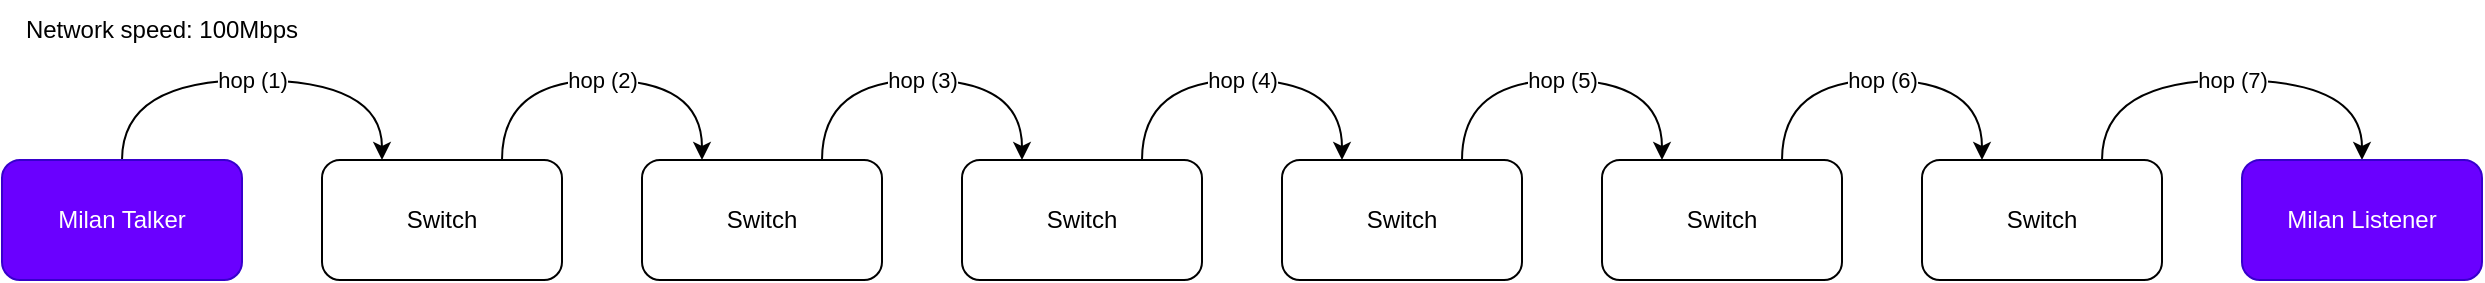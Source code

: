 <mxfile>
    <diagram name="Page-1" id="uGSNIBTzhhLfXkiAcoGn">
        <mxGraphModel dx="992" dy="383" grid="1" gridSize="10" guides="1" tooltips="1" connect="1" arrows="1" fold="1" page="1" pageScale="1" pageWidth="827" pageHeight="1169" math="0" shadow="0">
            <root>
                <mxCell id="0"/>
                <mxCell id="1" parent="0"/>
                <mxCell id="HJgPrh2-Y2blTkaWVyYF-6" value="hop (1)" style="edgeStyle=orthogonalEdgeStyle;rounded=0;orthogonalLoop=1;jettySize=auto;html=1;curved=1;entryX=0.25;entryY=0;entryDx=0;entryDy=0;exitX=0.5;exitY=0;exitDx=0;exitDy=0;" parent="1" source="HJgPrh2-Y2blTkaWVyYF-1" target="HJgPrh2-Y2blTkaWVyYF-5" edge="1">
                    <mxGeometry relative="1" as="geometry">
                        <Array as="points">
                            <mxPoint x="100" y="40"/>
                            <mxPoint x="230" y="40"/>
                        </Array>
                    </mxGeometry>
                </mxCell>
                <mxCell id="HJgPrh2-Y2blTkaWVyYF-1" value="Milan Talker" style="rounded=1;whiteSpace=wrap;html=1;fillColor=#6a00ff;fontColor=#ffffff;strokeColor=#3700CC;" parent="1" vertex="1">
                    <mxGeometry x="40" y="80" width="120" height="60" as="geometry"/>
                </mxCell>
                <mxCell id="HJgPrh2-Y2blTkaWVyYF-9" value="hop (2)" style="edgeStyle=orthogonalEdgeStyle;shape=connector;curved=1;rounded=0;orthogonalLoop=1;jettySize=auto;html=1;exitX=0.75;exitY=0;exitDx=0;exitDy=0;entryX=0.25;entryY=0;entryDx=0;entryDy=0;strokeColor=default;align=center;verticalAlign=middle;fontFamily=Helvetica;fontSize=11;fontColor=default;labelBackgroundColor=default;endArrow=classic;" parent="1" source="HJgPrh2-Y2blTkaWVyYF-5" target="HJgPrh2-Y2blTkaWVyYF-7" edge="1">
                    <mxGeometry relative="1" as="geometry">
                        <Array as="points">
                            <mxPoint x="290" y="40"/>
                            <mxPoint x="390" y="40"/>
                        </Array>
                    </mxGeometry>
                </mxCell>
                <mxCell id="HJgPrh2-Y2blTkaWVyYF-5" value="Switch" style="rounded=1;whiteSpace=wrap;html=1;" parent="1" vertex="1">
                    <mxGeometry x="200" y="80" width="120" height="60" as="geometry"/>
                </mxCell>
                <mxCell id="HJgPrh2-Y2blTkaWVyYF-16" value="hop (3)" style="edgeStyle=orthogonalEdgeStyle;shape=connector;curved=1;rounded=0;orthogonalLoop=1;jettySize=auto;html=1;exitX=0.75;exitY=0;exitDx=0;exitDy=0;entryX=0.25;entryY=0;entryDx=0;entryDy=0;strokeColor=default;align=center;verticalAlign=middle;fontFamily=Helvetica;fontSize=11;fontColor=default;labelBackgroundColor=default;endArrow=classic;" parent="1" source="HJgPrh2-Y2blTkaWVyYF-7" target="HJgPrh2-Y2blTkaWVyYF-10" edge="1">
                    <mxGeometry relative="1" as="geometry">
                        <Array as="points">
                            <mxPoint x="450" y="40"/>
                            <mxPoint x="550" y="40"/>
                        </Array>
                    </mxGeometry>
                </mxCell>
                <mxCell id="HJgPrh2-Y2blTkaWVyYF-7" value="Switch" style="rounded=1;whiteSpace=wrap;html=1;" parent="1" vertex="1">
                    <mxGeometry x="360" y="80" width="120" height="60" as="geometry"/>
                </mxCell>
                <mxCell id="HJgPrh2-Y2blTkaWVyYF-17" value="hop (4)" style="edgeStyle=orthogonalEdgeStyle;shape=connector;curved=1;rounded=0;orthogonalLoop=1;jettySize=auto;html=1;exitX=0.75;exitY=0;exitDx=0;exitDy=0;entryX=0.25;entryY=0;entryDx=0;entryDy=0;strokeColor=default;align=center;verticalAlign=middle;fontFamily=Helvetica;fontSize=11;fontColor=default;labelBackgroundColor=default;endArrow=classic;" parent="1" source="HJgPrh2-Y2blTkaWVyYF-10" target="HJgPrh2-Y2blTkaWVyYF-11" edge="1">
                    <mxGeometry relative="1" as="geometry">
                        <Array as="points">
                            <mxPoint x="610" y="40"/>
                            <mxPoint x="710" y="40"/>
                        </Array>
                    </mxGeometry>
                </mxCell>
                <mxCell id="HJgPrh2-Y2blTkaWVyYF-10" value="Switch" style="rounded=1;whiteSpace=wrap;html=1;" parent="1" vertex="1">
                    <mxGeometry x="520" y="80" width="120" height="60" as="geometry"/>
                </mxCell>
                <mxCell id="HJgPrh2-Y2blTkaWVyYF-18" value="hop (5)" style="edgeStyle=orthogonalEdgeStyle;shape=connector;curved=1;rounded=0;orthogonalLoop=1;jettySize=auto;html=1;exitX=0.75;exitY=0;exitDx=0;exitDy=0;entryX=0.25;entryY=0;entryDx=0;entryDy=0;strokeColor=default;align=center;verticalAlign=middle;fontFamily=Helvetica;fontSize=11;fontColor=default;labelBackgroundColor=default;endArrow=classic;" parent="1" source="HJgPrh2-Y2blTkaWVyYF-11" target="HJgPrh2-Y2blTkaWVyYF-12" edge="1">
                    <mxGeometry relative="1" as="geometry">
                        <Array as="points">
                            <mxPoint x="770" y="40"/>
                            <mxPoint x="870" y="40"/>
                        </Array>
                    </mxGeometry>
                </mxCell>
                <mxCell id="HJgPrh2-Y2blTkaWVyYF-11" value="Switch" style="rounded=1;whiteSpace=wrap;html=1;" parent="1" vertex="1">
                    <mxGeometry x="680" y="80" width="120" height="60" as="geometry"/>
                </mxCell>
                <mxCell id="HJgPrh2-Y2blTkaWVyYF-19" value="hop (6)" style="edgeStyle=orthogonalEdgeStyle;shape=connector;curved=1;rounded=0;orthogonalLoop=1;jettySize=auto;html=1;exitX=0.75;exitY=0;exitDx=0;exitDy=0;entryX=0.25;entryY=0;entryDx=0;entryDy=0;strokeColor=default;align=center;verticalAlign=middle;fontFamily=Helvetica;fontSize=11;fontColor=default;labelBackgroundColor=default;endArrow=classic;" parent="1" source="HJgPrh2-Y2blTkaWVyYF-12" target="HJgPrh2-Y2blTkaWVyYF-13" edge="1">
                    <mxGeometry relative="1" as="geometry">
                        <Array as="points">
                            <mxPoint x="930" y="40"/>
                            <mxPoint x="1030" y="40"/>
                        </Array>
                    </mxGeometry>
                </mxCell>
                <mxCell id="HJgPrh2-Y2blTkaWVyYF-12" value="Switch" style="rounded=1;whiteSpace=wrap;html=1;" parent="1" vertex="1">
                    <mxGeometry x="840" y="80" width="120" height="60" as="geometry"/>
                </mxCell>
                <mxCell id="HJgPrh2-Y2blTkaWVyYF-20" value="hop (7)" style="edgeStyle=orthogonalEdgeStyle;shape=connector;curved=1;rounded=0;orthogonalLoop=1;jettySize=auto;html=1;exitX=0.75;exitY=0;exitDx=0;exitDy=0;entryX=0.5;entryY=0;entryDx=0;entryDy=0;strokeColor=default;align=center;verticalAlign=middle;fontFamily=Helvetica;fontSize=11;fontColor=default;labelBackgroundColor=default;endArrow=classic;" parent="1" source="HJgPrh2-Y2blTkaWVyYF-13" target="HJgPrh2-Y2blTkaWVyYF-15" edge="1">
                    <mxGeometry relative="1" as="geometry">
                        <Array as="points">
                            <mxPoint x="1090" y="40"/>
                            <mxPoint x="1220" y="40"/>
                        </Array>
                    </mxGeometry>
                </mxCell>
                <mxCell id="HJgPrh2-Y2blTkaWVyYF-13" value="Switch" style="rounded=1;whiteSpace=wrap;html=1;" parent="1" vertex="1">
                    <mxGeometry x="1000" y="80" width="120" height="60" as="geometry"/>
                </mxCell>
                <mxCell id="HJgPrh2-Y2blTkaWVyYF-15" value="Milan Listener" style="rounded=1;whiteSpace=wrap;html=1;fillColor=#6a00ff;fontColor=#ffffff;strokeColor=#3700CC;" parent="1" vertex="1">
                    <mxGeometry x="1160" y="80" width="120" height="60" as="geometry"/>
                </mxCell>
                <mxCell id="2" value="Network speed: 100Mbps" style="text;html=1;strokeColor=none;fillColor=none;align=center;verticalAlign=middle;whiteSpace=wrap;rounded=0;" parent="1" vertex="1">
                    <mxGeometry x="40" width="160" height="30" as="geometry"/>
                </mxCell>
            </root>
        </mxGraphModel>
    </diagram>
</mxfile>